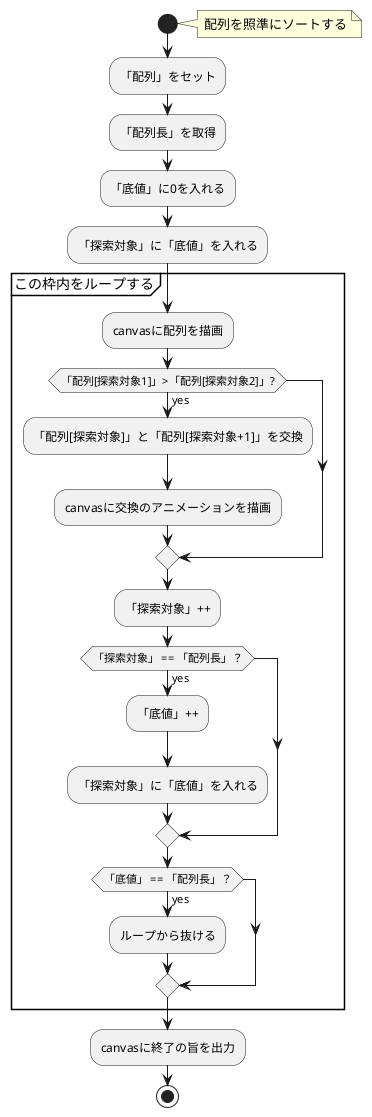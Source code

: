 @startuml

start
note right
配列を照準にソートする
end note

:「配列」をセット;
:「配列長」を取得;

:「底値」に0を入れる;

:「探索対象」に「底値」を入れる;

partition この枠内をループする {
    :canvasに配列を描画;
    if(「配列[探索対象1]」>「配列[探索対象2]」?) then (yes)
         :「配列[探索対象]」と「配列[探索対象+1]」を交換;
         :canvasに交換のアニメーションを描画;
    endif
    :「探索対象」++;
    if (「探索対象」 == 「配列長」？) then (yes)
        :「底値」++;
        :「探索対象」に「底値」を入れる;
    endif
    if (「底値」 == 「配列長」？) then (yes)
        :ループから抜ける;
    endif
}
:canvasに終了の旨を出力;
stop
@enduml

